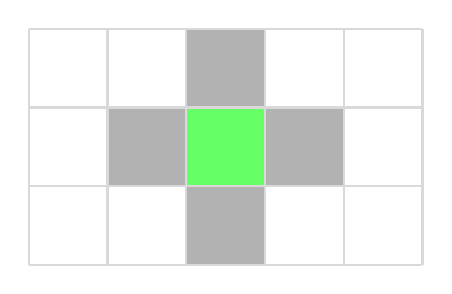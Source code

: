 \begin{tikzpicture}
  \fill[green!60] (1,1) rectangle (2,2);
  \fill[gray!60]  (1,0) rectangle (2,1);
  \fill[gray!60]  (0,1) rectangle (1,2);
  \fill[gray!60]  (2,1) rectangle (3,2);
  \fill[gray!60]  (1,2) rectangle (2,3);
  \draw[thick,step=1cm,color=gray!30] (-1, 0) grid (4,3);
\end{tikzpicture}

